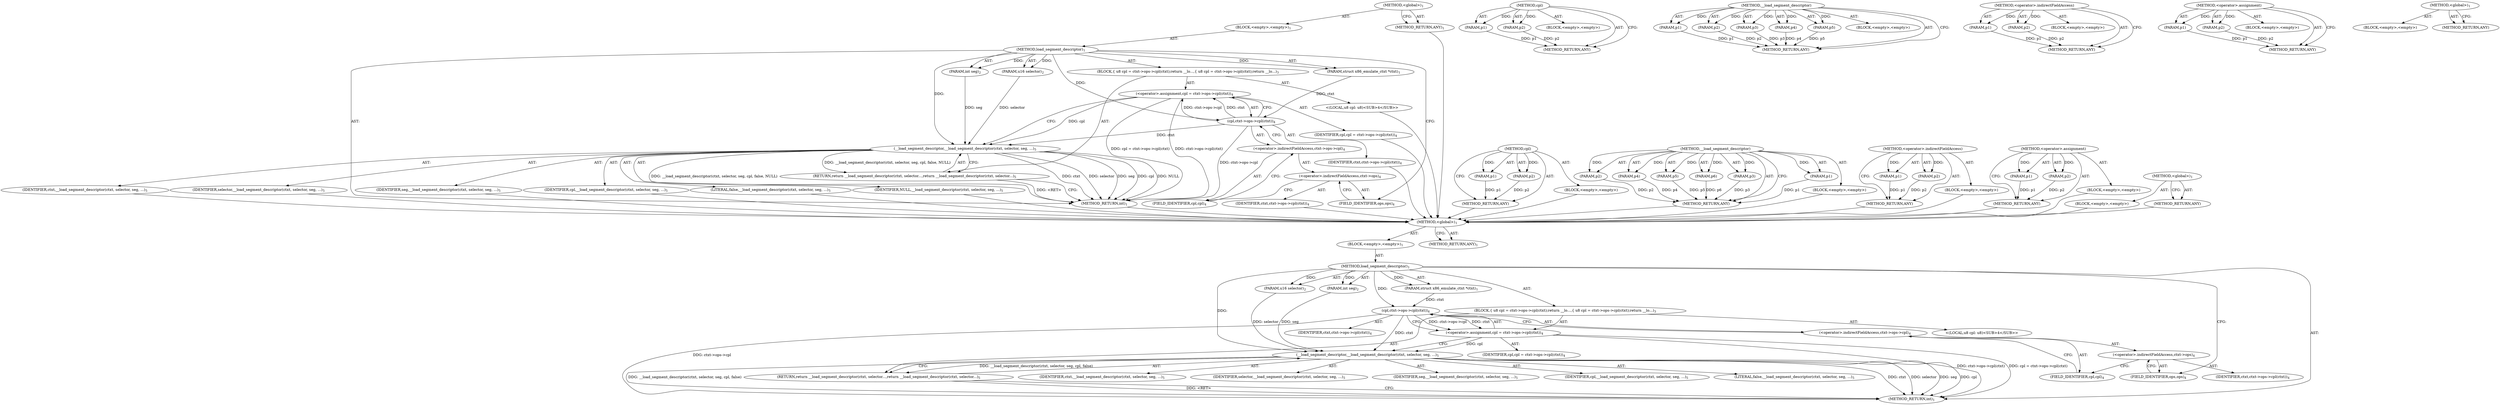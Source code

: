 digraph "&lt;global&gt;" {
vulnerable_6 [label=<(METHOD,&lt;global&gt;)<SUB>1</SUB>>];
vulnerable_7 [label=<(BLOCK,&lt;empty&gt;,&lt;empty&gt;)<SUB>1</SUB>>];
vulnerable_8 [label=<(METHOD,load_segment_descriptor)<SUB>1</SUB>>];
vulnerable_9 [label=<(PARAM,struct x86_emulate_ctxt *ctxt)<SUB>1</SUB>>];
vulnerable_10 [label=<(PARAM,u16 selector)<SUB>2</SUB>>];
vulnerable_11 [label=<(PARAM,int seg)<SUB>2</SUB>>];
vulnerable_12 [label=<(BLOCK,{
 	u8 cpl = ctxt-&gt;ops-&gt;cpl(ctxt);
	return __lo...,{
 	u8 cpl = ctxt-&gt;ops-&gt;cpl(ctxt);
	return __lo...)<SUB>3</SUB>>];
vulnerable_13 [label="<(LOCAL,u8 cpl: u8)<SUB>4</SUB>>"];
vulnerable_14 [label=<(&lt;operator&gt;.assignment,cpl = ctxt-&gt;ops-&gt;cpl(ctxt))<SUB>4</SUB>>];
vulnerable_15 [label=<(IDENTIFIER,cpl,cpl = ctxt-&gt;ops-&gt;cpl(ctxt))<SUB>4</SUB>>];
vulnerable_16 [label=<(cpl,ctxt-&gt;ops-&gt;cpl(ctxt))<SUB>4</SUB>>];
vulnerable_17 [label=<(&lt;operator&gt;.indirectFieldAccess,ctxt-&gt;ops-&gt;cpl)<SUB>4</SUB>>];
vulnerable_18 [label=<(&lt;operator&gt;.indirectFieldAccess,ctxt-&gt;ops)<SUB>4</SUB>>];
vulnerable_19 [label=<(IDENTIFIER,ctxt,ctxt-&gt;ops-&gt;cpl(ctxt))<SUB>4</SUB>>];
vulnerable_20 [label=<(FIELD_IDENTIFIER,ops,ops)<SUB>4</SUB>>];
vulnerable_21 [label=<(FIELD_IDENTIFIER,cpl,cpl)<SUB>4</SUB>>];
vulnerable_22 [label=<(IDENTIFIER,ctxt,ctxt-&gt;ops-&gt;cpl(ctxt))<SUB>4</SUB>>];
vulnerable_23 [label=<(RETURN,return __load_segment_descriptor(ctxt, selector...,return __load_segment_descriptor(ctxt, selector...)<SUB>5</SUB>>];
vulnerable_24 [label=<(__load_segment_descriptor,__load_segment_descriptor(ctxt, selector, seg, ...)<SUB>5</SUB>>];
vulnerable_25 [label=<(IDENTIFIER,ctxt,__load_segment_descriptor(ctxt, selector, seg, ...)<SUB>5</SUB>>];
vulnerable_26 [label=<(IDENTIFIER,selector,__load_segment_descriptor(ctxt, selector, seg, ...)<SUB>5</SUB>>];
vulnerable_27 [label=<(IDENTIFIER,seg,__load_segment_descriptor(ctxt, selector, seg, ...)<SUB>5</SUB>>];
vulnerable_28 [label=<(IDENTIFIER,cpl,__load_segment_descriptor(ctxt, selector, seg, ...)<SUB>5</SUB>>];
vulnerable_29 [label=<(LITERAL,false,__load_segment_descriptor(ctxt, selector, seg, ...)<SUB>5</SUB>>];
vulnerable_30 [label=<(METHOD_RETURN,int)<SUB>1</SUB>>];
vulnerable_32 [label=<(METHOD_RETURN,ANY)<SUB>1</SUB>>];
vulnerable_60 [label=<(METHOD,cpl)>];
vulnerable_61 [label=<(PARAM,p1)>];
vulnerable_62 [label=<(PARAM,p2)>];
vulnerable_63 [label=<(BLOCK,&lt;empty&gt;,&lt;empty&gt;)>];
vulnerable_64 [label=<(METHOD_RETURN,ANY)>];
vulnerable_70 [label=<(METHOD,__load_segment_descriptor)>];
vulnerable_71 [label=<(PARAM,p1)>];
vulnerable_72 [label=<(PARAM,p2)>];
vulnerable_73 [label=<(PARAM,p3)>];
vulnerable_74 [label=<(PARAM,p4)>];
vulnerable_75 [label=<(PARAM,p5)>];
vulnerable_76 [label=<(BLOCK,&lt;empty&gt;,&lt;empty&gt;)>];
vulnerable_77 [label=<(METHOD_RETURN,ANY)>];
vulnerable_65 [label=<(METHOD,&lt;operator&gt;.indirectFieldAccess)>];
vulnerable_66 [label=<(PARAM,p1)>];
vulnerable_67 [label=<(PARAM,p2)>];
vulnerable_68 [label=<(BLOCK,&lt;empty&gt;,&lt;empty&gt;)>];
vulnerable_69 [label=<(METHOD_RETURN,ANY)>];
vulnerable_55 [label=<(METHOD,&lt;operator&gt;.assignment)>];
vulnerable_56 [label=<(PARAM,p1)>];
vulnerable_57 [label=<(PARAM,p2)>];
vulnerable_58 [label=<(BLOCK,&lt;empty&gt;,&lt;empty&gt;)>];
vulnerable_59 [label=<(METHOD_RETURN,ANY)>];
vulnerable_49 [label=<(METHOD,&lt;global&gt;)<SUB>1</SUB>>];
vulnerable_50 [label=<(BLOCK,&lt;empty&gt;,&lt;empty&gt;)>];
vulnerable_51 [label=<(METHOD_RETURN,ANY)>];
fixed_6 [label=<(METHOD,&lt;global&gt;)<SUB>1</SUB>>];
fixed_7 [label=<(BLOCK,&lt;empty&gt;,&lt;empty&gt;)<SUB>1</SUB>>];
fixed_8 [label=<(METHOD,load_segment_descriptor)<SUB>1</SUB>>];
fixed_9 [label=<(PARAM,struct x86_emulate_ctxt *ctxt)<SUB>1</SUB>>];
fixed_10 [label=<(PARAM,u16 selector)<SUB>2</SUB>>];
fixed_11 [label=<(PARAM,int seg)<SUB>2</SUB>>];
fixed_12 [label=<(BLOCK,{
 	u8 cpl = ctxt-&gt;ops-&gt;cpl(ctxt);
	return __lo...,{
 	u8 cpl = ctxt-&gt;ops-&gt;cpl(ctxt);
	return __lo...)<SUB>3</SUB>>];
fixed_13 [label="<(LOCAL,u8 cpl: u8)<SUB>4</SUB>>"];
fixed_14 [label=<(&lt;operator&gt;.assignment,cpl = ctxt-&gt;ops-&gt;cpl(ctxt))<SUB>4</SUB>>];
fixed_15 [label=<(IDENTIFIER,cpl,cpl = ctxt-&gt;ops-&gt;cpl(ctxt))<SUB>4</SUB>>];
fixed_16 [label=<(cpl,ctxt-&gt;ops-&gt;cpl(ctxt))<SUB>4</SUB>>];
fixed_17 [label=<(&lt;operator&gt;.indirectFieldAccess,ctxt-&gt;ops-&gt;cpl)<SUB>4</SUB>>];
fixed_18 [label=<(&lt;operator&gt;.indirectFieldAccess,ctxt-&gt;ops)<SUB>4</SUB>>];
fixed_19 [label=<(IDENTIFIER,ctxt,ctxt-&gt;ops-&gt;cpl(ctxt))<SUB>4</SUB>>];
fixed_20 [label=<(FIELD_IDENTIFIER,ops,ops)<SUB>4</SUB>>];
fixed_21 [label=<(FIELD_IDENTIFIER,cpl,cpl)<SUB>4</SUB>>];
fixed_22 [label=<(IDENTIFIER,ctxt,ctxt-&gt;ops-&gt;cpl(ctxt))<SUB>4</SUB>>];
fixed_23 [label=<(RETURN,return __load_segment_descriptor(ctxt, selector...,return __load_segment_descriptor(ctxt, selector...)<SUB>5</SUB>>];
fixed_24 [label=<(__load_segment_descriptor,__load_segment_descriptor(ctxt, selector, seg, ...)<SUB>5</SUB>>];
fixed_25 [label=<(IDENTIFIER,ctxt,__load_segment_descriptor(ctxt, selector, seg, ...)<SUB>5</SUB>>];
fixed_26 [label=<(IDENTIFIER,selector,__load_segment_descriptor(ctxt, selector, seg, ...)<SUB>5</SUB>>];
fixed_27 [label=<(IDENTIFIER,seg,__load_segment_descriptor(ctxt, selector, seg, ...)<SUB>5</SUB>>];
fixed_28 [label=<(IDENTIFIER,cpl,__load_segment_descriptor(ctxt, selector, seg, ...)<SUB>5</SUB>>];
fixed_29 [label=<(LITERAL,false,__load_segment_descriptor(ctxt, selector, seg, ...)<SUB>5</SUB>>];
fixed_30 [label=<(IDENTIFIER,NULL,__load_segment_descriptor(ctxt, selector, seg, ...)<SUB>5</SUB>>];
fixed_31 [label=<(METHOD_RETURN,int)<SUB>1</SUB>>];
fixed_33 [label=<(METHOD_RETURN,ANY)<SUB>1</SUB>>];
fixed_61 [label=<(METHOD,cpl)>];
fixed_62 [label=<(PARAM,p1)>];
fixed_63 [label=<(PARAM,p2)>];
fixed_64 [label=<(BLOCK,&lt;empty&gt;,&lt;empty&gt;)>];
fixed_65 [label=<(METHOD_RETURN,ANY)>];
fixed_71 [label=<(METHOD,__load_segment_descriptor)>];
fixed_72 [label=<(PARAM,p1)>];
fixed_73 [label=<(PARAM,p2)>];
fixed_74 [label=<(PARAM,p3)>];
fixed_75 [label=<(PARAM,p4)>];
fixed_76 [label=<(PARAM,p5)>];
fixed_77 [label=<(PARAM,p6)>];
fixed_78 [label=<(BLOCK,&lt;empty&gt;,&lt;empty&gt;)>];
fixed_79 [label=<(METHOD_RETURN,ANY)>];
fixed_66 [label=<(METHOD,&lt;operator&gt;.indirectFieldAccess)>];
fixed_67 [label=<(PARAM,p1)>];
fixed_68 [label=<(PARAM,p2)>];
fixed_69 [label=<(BLOCK,&lt;empty&gt;,&lt;empty&gt;)>];
fixed_70 [label=<(METHOD_RETURN,ANY)>];
fixed_56 [label=<(METHOD,&lt;operator&gt;.assignment)>];
fixed_57 [label=<(PARAM,p1)>];
fixed_58 [label=<(PARAM,p2)>];
fixed_59 [label=<(BLOCK,&lt;empty&gt;,&lt;empty&gt;)>];
fixed_60 [label=<(METHOD_RETURN,ANY)>];
fixed_50 [label=<(METHOD,&lt;global&gt;)<SUB>1</SUB>>];
fixed_51 [label=<(BLOCK,&lt;empty&gt;,&lt;empty&gt;)>];
fixed_52 [label=<(METHOD_RETURN,ANY)>];
vulnerable_6 -> vulnerable_7  [key=0, label="AST: "];
vulnerable_6 -> vulnerable_32  [key=0, label="AST: "];
vulnerable_6 -> vulnerable_32  [key=1, label="CFG: "];
vulnerable_7 -> vulnerable_8  [key=0, label="AST: "];
vulnerable_8 -> vulnerable_9  [key=0, label="AST: "];
vulnerable_8 -> vulnerable_9  [key=1, label="DDG: "];
vulnerable_8 -> vulnerable_10  [key=0, label="AST: "];
vulnerable_8 -> vulnerable_10  [key=1, label="DDG: "];
vulnerable_8 -> vulnerable_11  [key=0, label="AST: "];
vulnerable_8 -> vulnerable_11  [key=1, label="DDG: "];
vulnerable_8 -> vulnerable_12  [key=0, label="AST: "];
vulnerable_8 -> vulnerable_30  [key=0, label="AST: "];
vulnerable_8 -> vulnerable_20  [key=0, label="CFG: "];
vulnerable_8 -> vulnerable_16  [key=0, label="DDG: "];
vulnerable_8 -> vulnerable_24  [key=0, label="DDG: "];
vulnerable_9 -> vulnerable_16  [key=0, label="DDG: ctxt"];
vulnerable_10 -> vulnerable_24  [key=0, label="DDG: selector"];
vulnerable_11 -> vulnerable_24  [key=0, label="DDG: seg"];
vulnerable_12 -> vulnerable_13  [key=0, label="AST: "];
vulnerable_12 -> vulnerable_14  [key=0, label="AST: "];
vulnerable_12 -> vulnerable_23  [key=0, label="AST: "];
vulnerable_14 -> vulnerable_15  [key=0, label="AST: "];
vulnerable_14 -> vulnerable_16  [key=0, label="AST: "];
vulnerable_14 -> vulnerable_24  [key=0, label="CFG: "];
vulnerable_14 -> vulnerable_24  [key=1, label="DDG: cpl"];
vulnerable_14 -> vulnerable_30  [key=0, label="DDG: ctxt-&gt;ops-&gt;cpl(ctxt)"];
vulnerable_14 -> vulnerable_30  [key=1, label="DDG: cpl = ctxt-&gt;ops-&gt;cpl(ctxt)"];
vulnerable_16 -> vulnerable_17  [key=0, label="AST: "];
vulnerable_16 -> vulnerable_22  [key=0, label="AST: "];
vulnerable_16 -> vulnerable_14  [key=0, label="CFG: "];
vulnerable_16 -> vulnerable_14  [key=1, label="DDG: ctxt-&gt;ops-&gt;cpl"];
vulnerable_16 -> vulnerable_14  [key=2, label="DDG: ctxt"];
vulnerable_16 -> vulnerable_30  [key=0, label="DDG: ctxt-&gt;ops-&gt;cpl"];
vulnerable_16 -> vulnerable_24  [key=0, label="DDG: ctxt"];
vulnerable_17 -> vulnerable_18  [key=0, label="AST: "];
vulnerable_17 -> vulnerable_21  [key=0, label="AST: "];
vulnerable_17 -> vulnerable_16  [key=0, label="CFG: "];
vulnerable_18 -> vulnerable_19  [key=0, label="AST: "];
vulnerable_18 -> vulnerable_20  [key=0, label="AST: "];
vulnerable_18 -> vulnerable_21  [key=0, label="CFG: "];
vulnerable_20 -> vulnerable_18  [key=0, label="CFG: "];
vulnerable_21 -> vulnerable_17  [key=0, label="CFG: "];
vulnerable_23 -> vulnerable_24  [key=0, label="AST: "];
vulnerable_23 -> vulnerable_30  [key=0, label="CFG: "];
vulnerable_23 -> vulnerable_30  [key=1, label="DDG: &lt;RET&gt;"];
vulnerable_24 -> vulnerable_25  [key=0, label="AST: "];
vulnerable_24 -> vulnerable_26  [key=0, label="AST: "];
vulnerable_24 -> vulnerable_27  [key=0, label="AST: "];
vulnerable_24 -> vulnerable_28  [key=0, label="AST: "];
vulnerable_24 -> vulnerable_29  [key=0, label="AST: "];
vulnerable_24 -> vulnerable_23  [key=0, label="CFG: "];
vulnerable_24 -> vulnerable_23  [key=1, label="DDG: __load_segment_descriptor(ctxt, selector, seg, cpl, false)"];
vulnerable_24 -> vulnerable_30  [key=0, label="DDG: ctxt"];
vulnerable_24 -> vulnerable_30  [key=1, label="DDG: selector"];
vulnerable_24 -> vulnerable_30  [key=2, label="DDG: seg"];
vulnerable_24 -> vulnerable_30  [key=3, label="DDG: cpl"];
vulnerable_24 -> vulnerable_30  [key=4, label="DDG: __load_segment_descriptor(ctxt, selector, seg, cpl, false)"];
vulnerable_60 -> vulnerable_61  [key=0, label="AST: "];
vulnerable_60 -> vulnerable_61  [key=1, label="DDG: "];
vulnerable_60 -> vulnerable_63  [key=0, label="AST: "];
vulnerable_60 -> vulnerable_62  [key=0, label="AST: "];
vulnerable_60 -> vulnerable_62  [key=1, label="DDG: "];
vulnerable_60 -> vulnerable_64  [key=0, label="AST: "];
vulnerable_60 -> vulnerable_64  [key=1, label="CFG: "];
vulnerable_61 -> vulnerable_64  [key=0, label="DDG: p1"];
vulnerable_62 -> vulnerable_64  [key=0, label="DDG: p2"];
vulnerable_70 -> vulnerable_71  [key=0, label="AST: "];
vulnerable_70 -> vulnerable_71  [key=1, label="DDG: "];
vulnerable_70 -> vulnerable_76  [key=0, label="AST: "];
vulnerable_70 -> vulnerable_72  [key=0, label="AST: "];
vulnerable_70 -> vulnerable_72  [key=1, label="DDG: "];
vulnerable_70 -> vulnerable_77  [key=0, label="AST: "];
vulnerable_70 -> vulnerable_77  [key=1, label="CFG: "];
vulnerable_70 -> vulnerable_73  [key=0, label="AST: "];
vulnerable_70 -> vulnerable_73  [key=1, label="DDG: "];
vulnerable_70 -> vulnerable_74  [key=0, label="AST: "];
vulnerable_70 -> vulnerable_74  [key=1, label="DDG: "];
vulnerable_70 -> vulnerable_75  [key=0, label="AST: "];
vulnerable_70 -> vulnerable_75  [key=1, label="DDG: "];
vulnerable_71 -> vulnerable_77  [key=0, label="DDG: p1"];
vulnerable_72 -> vulnerable_77  [key=0, label="DDG: p2"];
vulnerable_73 -> vulnerable_77  [key=0, label="DDG: p3"];
vulnerable_74 -> vulnerable_77  [key=0, label="DDG: p4"];
vulnerable_75 -> vulnerable_77  [key=0, label="DDG: p5"];
vulnerable_65 -> vulnerable_66  [key=0, label="AST: "];
vulnerable_65 -> vulnerable_66  [key=1, label="DDG: "];
vulnerable_65 -> vulnerable_68  [key=0, label="AST: "];
vulnerable_65 -> vulnerable_67  [key=0, label="AST: "];
vulnerable_65 -> vulnerable_67  [key=1, label="DDG: "];
vulnerable_65 -> vulnerable_69  [key=0, label="AST: "];
vulnerable_65 -> vulnerable_69  [key=1, label="CFG: "];
vulnerable_66 -> vulnerable_69  [key=0, label="DDG: p1"];
vulnerable_67 -> vulnerable_69  [key=0, label="DDG: p2"];
vulnerable_55 -> vulnerable_56  [key=0, label="AST: "];
vulnerable_55 -> vulnerable_56  [key=1, label="DDG: "];
vulnerable_55 -> vulnerable_58  [key=0, label="AST: "];
vulnerable_55 -> vulnerable_57  [key=0, label="AST: "];
vulnerable_55 -> vulnerable_57  [key=1, label="DDG: "];
vulnerable_55 -> vulnerable_59  [key=0, label="AST: "];
vulnerable_55 -> vulnerable_59  [key=1, label="CFG: "];
vulnerable_56 -> vulnerable_59  [key=0, label="DDG: p1"];
vulnerable_57 -> vulnerable_59  [key=0, label="DDG: p2"];
vulnerable_49 -> vulnerable_50  [key=0, label="AST: "];
vulnerable_49 -> vulnerable_51  [key=0, label="AST: "];
vulnerable_49 -> vulnerable_51  [key=1, label="CFG: "];
fixed_6 -> fixed_7  [key=0, label="AST: "];
fixed_6 -> fixed_33  [key=0, label="AST: "];
fixed_6 -> fixed_33  [key=1, label="CFG: "];
fixed_7 -> fixed_8  [key=0, label="AST: "];
fixed_8 -> fixed_9  [key=0, label="AST: "];
fixed_8 -> fixed_9  [key=1, label="DDG: "];
fixed_8 -> fixed_10  [key=0, label="AST: "];
fixed_8 -> fixed_10  [key=1, label="DDG: "];
fixed_8 -> fixed_11  [key=0, label="AST: "];
fixed_8 -> fixed_11  [key=1, label="DDG: "];
fixed_8 -> fixed_12  [key=0, label="AST: "];
fixed_8 -> fixed_31  [key=0, label="AST: "];
fixed_8 -> fixed_20  [key=0, label="CFG: "];
fixed_8 -> fixed_16  [key=0, label="DDG: "];
fixed_8 -> fixed_24  [key=0, label="DDG: "];
fixed_9 -> fixed_16  [key=0, label="DDG: ctxt"];
fixed_10 -> fixed_24  [key=0, label="DDG: selector"];
fixed_11 -> fixed_24  [key=0, label="DDG: seg"];
fixed_12 -> fixed_13  [key=0, label="AST: "];
fixed_12 -> fixed_14  [key=0, label="AST: "];
fixed_12 -> fixed_23  [key=0, label="AST: "];
fixed_13 -> vulnerable_6  [key=0];
fixed_14 -> fixed_15  [key=0, label="AST: "];
fixed_14 -> fixed_16  [key=0, label="AST: "];
fixed_14 -> fixed_24  [key=0, label="CFG: "];
fixed_14 -> fixed_24  [key=1, label="DDG: cpl"];
fixed_14 -> fixed_31  [key=0, label="DDG: ctxt-&gt;ops-&gt;cpl(ctxt)"];
fixed_14 -> fixed_31  [key=1, label="DDG: cpl = ctxt-&gt;ops-&gt;cpl(ctxt)"];
fixed_15 -> vulnerable_6  [key=0];
fixed_16 -> fixed_17  [key=0, label="AST: "];
fixed_16 -> fixed_22  [key=0, label="AST: "];
fixed_16 -> fixed_14  [key=0, label="CFG: "];
fixed_16 -> fixed_14  [key=1, label="DDG: ctxt-&gt;ops-&gt;cpl"];
fixed_16 -> fixed_14  [key=2, label="DDG: ctxt"];
fixed_16 -> fixed_31  [key=0, label="DDG: ctxt-&gt;ops-&gt;cpl"];
fixed_16 -> fixed_24  [key=0, label="DDG: ctxt"];
fixed_17 -> fixed_18  [key=0, label="AST: "];
fixed_17 -> fixed_21  [key=0, label="AST: "];
fixed_17 -> fixed_16  [key=0, label="CFG: "];
fixed_18 -> fixed_19  [key=0, label="AST: "];
fixed_18 -> fixed_20  [key=0, label="AST: "];
fixed_18 -> fixed_21  [key=0, label="CFG: "];
fixed_19 -> vulnerable_6  [key=0];
fixed_20 -> fixed_18  [key=0, label="CFG: "];
fixed_21 -> fixed_17  [key=0, label="CFG: "];
fixed_22 -> vulnerable_6  [key=0];
fixed_23 -> fixed_24  [key=0, label="AST: "];
fixed_23 -> fixed_31  [key=0, label="CFG: "];
fixed_23 -> fixed_31  [key=1, label="DDG: &lt;RET&gt;"];
fixed_24 -> fixed_25  [key=0, label="AST: "];
fixed_24 -> fixed_26  [key=0, label="AST: "];
fixed_24 -> fixed_27  [key=0, label="AST: "];
fixed_24 -> fixed_28  [key=0, label="AST: "];
fixed_24 -> fixed_29  [key=0, label="AST: "];
fixed_24 -> fixed_30  [key=0, label="AST: "];
fixed_24 -> fixed_23  [key=0, label="CFG: "];
fixed_24 -> fixed_23  [key=1, label="DDG: __load_segment_descriptor(ctxt, selector, seg, cpl, false, NULL)"];
fixed_24 -> fixed_31  [key=0, label="DDG: ctxt"];
fixed_24 -> fixed_31  [key=1, label="DDG: selector"];
fixed_24 -> fixed_31  [key=2, label="DDG: seg"];
fixed_24 -> fixed_31  [key=3, label="DDG: cpl"];
fixed_24 -> fixed_31  [key=4, label="DDG: NULL"];
fixed_24 -> fixed_31  [key=5, label="DDG: __load_segment_descriptor(ctxt, selector, seg, cpl, false, NULL)"];
fixed_25 -> vulnerable_6  [key=0];
fixed_26 -> vulnerable_6  [key=0];
fixed_27 -> vulnerable_6  [key=0];
fixed_28 -> vulnerable_6  [key=0];
fixed_29 -> vulnerable_6  [key=0];
fixed_30 -> vulnerable_6  [key=0];
fixed_31 -> vulnerable_6  [key=0];
fixed_33 -> vulnerable_6  [key=0];
fixed_61 -> fixed_62  [key=0, label="AST: "];
fixed_61 -> fixed_62  [key=1, label="DDG: "];
fixed_61 -> fixed_64  [key=0, label="AST: "];
fixed_61 -> fixed_63  [key=0, label="AST: "];
fixed_61 -> fixed_63  [key=1, label="DDG: "];
fixed_61 -> fixed_65  [key=0, label="AST: "];
fixed_61 -> fixed_65  [key=1, label="CFG: "];
fixed_62 -> fixed_65  [key=0, label="DDG: p1"];
fixed_63 -> fixed_65  [key=0, label="DDG: p2"];
fixed_64 -> vulnerable_6  [key=0];
fixed_65 -> vulnerable_6  [key=0];
fixed_71 -> fixed_72  [key=0, label="AST: "];
fixed_71 -> fixed_72  [key=1, label="DDG: "];
fixed_71 -> fixed_78  [key=0, label="AST: "];
fixed_71 -> fixed_73  [key=0, label="AST: "];
fixed_71 -> fixed_73  [key=1, label="DDG: "];
fixed_71 -> fixed_79  [key=0, label="AST: "];
fixed_71 -> fixed_79  [key=1, label="CFG: "];
fixed_71 -> fixed_74  [key=0, label="AST: "];
fixed_71 -> fixed_74  [key=1, label="DDG: "];
fixed_71 -> fixed_75  [key=0, label="AST: "];
fixed_71 -> fixed_75  [key=1, label="DDG: "];
fixed_71 -> fixed_76  [key=0, label="AST: "];
fixed_71 -> fixed_76  [key=1, label="DDG: "];
fixed_71 -> fixed_77  [key=0, label="AST: "];
fixed_71 -> fixed_77  [key=1, label="DDG: "];
fixed_72 -> fixed_79  [key=0, label="DDG: p1"];
fixed_73 -> fixed_79  [key=0, label="DDG: p2"];
fixed_74 -> fixed_79  [key=0, label="DDG: p3"];
fixed_75 -> fixed_79  [key=0, label="DDG: p4"];
fixed_76 -> fixed_79  [key=0, label="DDG: p5"];
fixed_77 -> fixed_79  [key=0, label="DDG: p6"];
fixed_78 -> vulnerable_6  [key=0];
fixed_79 -> vulnerable_6  [key=0];
fixed_66 -> fixed_67  [key=0, label="AST: "];
fixed_66 -> fixed_67  [key=1, label="DDG: "];
fixed_66 -> fixed_69  [key=0, label="AST: "];
fixed_66 -> fixed_68  [key=0, label="AST: "];
fixed_66 -> fixed_68  [key=1, label="DDG: "];
fixed_66 -> fixed_70  [key=0, label="AST: "];
fixed_66 -> fixed_70  [key=1, label="CFG: "];
fixed_67 -> fixed_70  [key=0, label="DDG: p1"];
fixed_68 -> fixed_70  [key=0, label="DDG: p2"];
fixed_69 -> vulnerable_6  [key=0];
fixed_70 -> vulnerable_6  [key=0];
fixed_56 -> fixed_57  [key=0, label="AST: "];
fixed_56 -> fixed_57  [key=1, label="DDG: "];
fixed_56 -> fixed_59  [key=0, label="AST: "];
fixed_56 -> fixed_58  [key=0, label="AST: "];
fixed_56 -> fixed_58  [key=1, label="DDG: "];
fixed_56 -> fixed_60  [key=0, label="AST: "];
fixed_56 -> fixed_60  [key=1, label="CFG: "];
fixed_57 -> fixed_60  [key=0, label="DDG: p1"];
fixed_58 -> fixed_60  [key=0, label="DDG: p2"];
fixed_59 -> vulnerable_6  [key=0];
fixed_60 -> vulnerable_6  [key=0];
fixed_50 -> fixed_51  [key=0, label="AST: "];
fixed_50 -> fixed_52  [key=0, label="AST: "];
fixed_50 -> fixed_52  [key=1, label="CFG: "];
fixed_51 -> vulnerable_6  [key=0];
fixed_52 -> vulnerable_6  [key=0];
}
